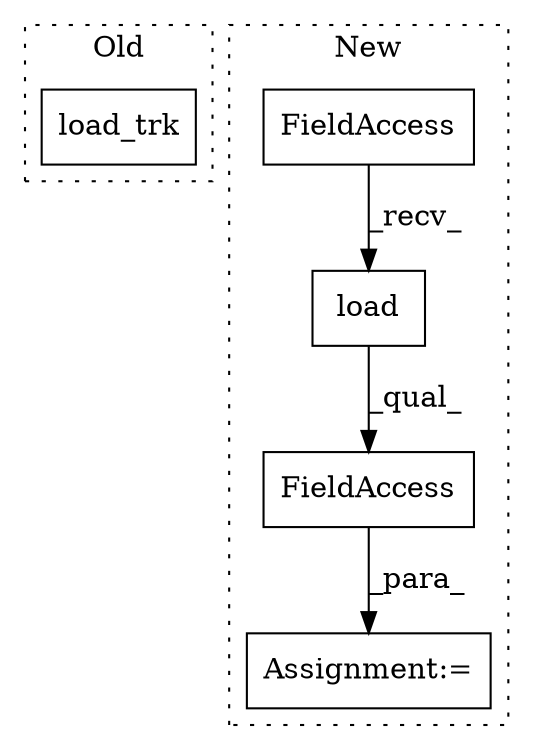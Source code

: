 digraph G {
subgraph cluster0 {
1 [label="load_trk" a="32" s="4944,4960" l="9,1" shape="box"];
label = "Old";
style="dotted";
}
subgraph cluster1 {
2 [label="load" a="32" s="4957,4969" l="5,1" shape="box"];
3 [label="FieldAccess" a="22" s="4937" l="19" shape="box"];
4 [label="FieldAccess" a="22" s="4937" l="45" shape="box"];
5 [label="Assignment:=" a="7" s="4936" l="1" shape="box"];
label = "New";
style="dotted";
}
2 -> 4 [label="_qual_"];
3 -> 2 [label="_recv_"];
4 -> 5 [label="_para_"];
}